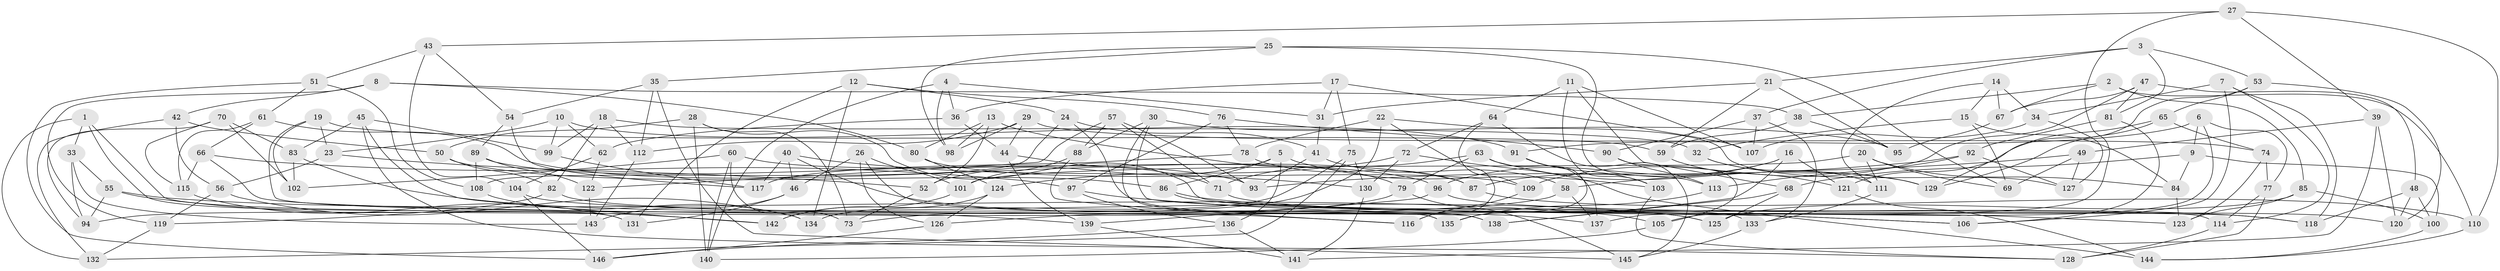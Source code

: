// coarse degree distribution, {4: 0.5588235294117647, 6: 0.3431372549019608, 5: 0.08823529411764706, 3: 0.00980392156862745}
// Generated by graph-tools (version 1.1) at 2025/24/03/03/25 07:24:24]
// undirected, 146 vertices, 292 edges
graph export_dot {
graph [start="1"]
  node [color=gray90,style=filled];
  1;
  2;
  3;
  4;
  5;
  6;
  7;
  8;
  9;
  10;
  11;
  12;
  13;
  14;
  15;
  16;
  17;
  18;
  19;
  20;
  21;
  22;
  23;
  24;
  25;
  26;
  27;
  28;
  29;
  30;
  31;
  32;
  33;
  34;
  35;
  36;
  37;
  38;
  39;
  40;
  41;
  42;
  43;
  44;
  45;
  46;
  47;
  48;
  49;
  50;
  51;
  52;
  53;
  54;
  55;
  56;
  57;
  58;
  59;
  60;
  61;
  62;
  63;
  64;
  65;
  66;
  67;
  68;
  69;
  70;
  71;
  72;
  73;
  74;
  75;
  76;
  77;
  78;
  79;
  80;
  81;
  82;
  83;
  84;
  85;
  86;
  87;
  88;
  89;
  90;
  91;
  92;
  93;
  94;
  95;
  96;
  97;
  98;
  99;
  100;
  101;
  102;
  103;
  104;
  105;
  106;
  107;
  108;
  109;
  110;
  111;
  112;
  113;
  114;
  115;
  116;
  117;
  118;
  119;
  120;
  121;
  122;
  123;
  124;
  125;
  126;
  127;
  128;
  129;
  130;
  131;
  132;
  133;
  134;
  135;
  136;
  137;
  138;
  139;
  140;
  141;
  142;
  143;
  144;
  145;
  146;
  1 -- 132;
  1 -- 135;
  1 -- 33;
  1 -- 131;
  2 -- 85;
  2 -- 38;
  2 -- 110;
  2 -- 67;
  3 -- 81;
  3 -- 21;
  3 -- 37;
  3 -- 53;
  4 -- 36;
  4 -- 140;
  4 -- 98;
  4 -- 31;
  5 -- 52;
  5 -- 86;
  5 -- 136;
  5 -- 103;
  6 -- 105;
  6 -- 91;
  6 -- 77;
  6 -- 9;
  7 -- 106;
  7 -- 118;
  7 -- 34;
  7 -- 114;
  8 -- 119;
  8 -- 38;
  8 -- 80;
  8 -- 42;
  9 -- 100;
  9 -- 68;
  9 -- 84;
  10 -- 91;
  10 -- 23;
  10 -- 62;
  10 -- 99;
  11 -- 107;
  11 -- 103;
  11 -- 68;
  11 -- 64;
  12 -- 134;
  12 -- 76;
  12 -- 24;
  12 -- 131;
  13 -- 52;
  13 -- 79;
  13 -- 80;
  13 -- 98;
  14 -- 111;
  14 -- 67;
  14 -- 34;
  14 -- 15;
  15 -- 32;
  15 -- 84;
  15 -- 69;
  16 -- 87;
  16 -- 96;
  16 -- 138;
  16 -- 121;
  17 -- 31;
  17 -- 107;
  17 -- 36;
  17 -- 75;
  18 -- 82;
  18 -- 32;
  18 -- 99;
  18 -- 112;
  19 -- 138;
  19 -- 102;
  19 -- 23;
  19 -- 59;
  20 -- 69;
  20 -- 84;
  20 -- 111;
  20 -- 101;
  21 -- 95;
  21 -- 31;
  21 -- 59;
  22 -- 78;
  22 -- 73;
  22 -- 116;
  22 -- 127;
  23 -- 52;
  23 -- 56;
  24 -- 133;
  24 -- 41;
  24 -- 108;
  25 -- 69;
  25 -- 98;
  25 -- 35;
  25 -- 113;
  26 -- 138;
  26 -- 46;
  26 -- 101;
  26 -- 126;
  27 -- 39;
  27 -- 43;
  27 -- 110;
  27 -- 137;
  28 -- 50;
  28 -- 73;
  28 -- 114;
  28 -- 140;
  29 -- 112;
  29 -- 74;
  29 -- 98;
  29 -- 44;
  30 -- 95;
  30 -- 106;
  30 -- 135;
  30 -- 88;
  31 -- 41;
  32 -- 111;
  32 -- 129;
  33 -- 143;
  33 -- 94;
  33 -- 55;
  34 -- 107;
  34 -- 127;
  35 -- 112;
  35 -- 54;
  35 -- 145;
  36 -- 62;
  36 -- 44;
  37 -- 133;
  37 -- 90;
  37 -- 107;
  38 -- 95;
  38 -- 59;
  39 -- 49;
  39 -- 141;
  39 -- 120;
  40 -- 130;
  40 -- 46;
  40 -- 117;
  40 -- 125;
  41 -- 58;
  41 -- 93;
  42 -- 56;
  42 -- 50;
  42 -- 132;
  43 -- 51;
  43 -- 54;
  43 -- 104;
  44 -- 71;
  44 -- 139;
  45 -- 128;
  45 -- 142;
  45 -- 83;
  45 -- 99;
  46 -- 131;
  46 -- 143;
  47 -- 81;
  47 -- 109;
  47 -- 67;
  47 -- 48;
  48 -- 120;
  48 -- 100;
  48 -- 118;
  49 -- 127;
  49 -- 58;
  49 -- 69;
  50 -- 82;
  50 -- 86;
  51 -- 61;
  51 -- 108;
  51 -- 146;
  52 -- 73;
  53 -- 129;
  53 -- 65;
  53 -- 120;
  54 -- 89;
  54 -- 117;
  55 -- 105;
  55 -- 94;
  55 -- 142;
  56 -- 119;
  56 -- 134;
  57 -- 71;
  57 -- 122;
  57 -- 88;
  57 -- 93;
  58 -- 137;
  58 -- 94;
  59 -- 121;
  60 -- 102;
  60 -- 73;
  60 -- 140;
  60 -- 96;
  61 -- 115;
  61 -- 66;
  61 -- 87;
  62 -- 104;
  62 -- 122;
  63 -- 129;
  63 -- 79;
  63 -- 71;
  63 -- 137;
  64 -- 72;
  64 -- 109;
  64 -- 145;
  65 -- 129;
  65 -- 74;
  65 -- 121;
  66 -- 97;
  66 -- 139;
  66 -- 115;
  67 -- 95;
  68 -- 138;
  68 -- 125;
  70 -- 83;
  70 -- 115;
  70 -- 102;
  70 -- 94;
  71 -- 118;
  72 -- 130;
  72 -- 124;
  72 -- 144;
  74 -- 123;
  74 -- 77;
  75 -- 132;
  75 -- 134;
  75 -- 130;
  76 -- 97;
  76 -- 78;
  76 -- 90;
  77 -- 128;
  77 -- 114;
  78 -- 117;
  78 -- 87;
  79 -- 145;
  79 -- 126;
  80 -- 124;
  80 -- 109;
  81 -- 92;
  81 -- 106;
  82 -- 137;
  82 -- 119;
  83 -- 102;
  83 -- 125;
  84 -- 123;
  85 -- 100;
  85 -- 123;
  85 -- 125;
  86 -- 123;
  86 -- 118;
  87 -- 110;
  88 -- 101;
  88 -- 116;
  89 -- 108;
  89 -- 122;
  89 -- 93;
  90 -- 113;
  90 -- 105;
  91 -- 135;
  91 -- 103;
  92 -- 93;
  92 -- 127;
  92 -- 113;
  96 -- 139;
  96 -- 120;
  97 -- 136;
  97 -- 106;
  99 -- 117;
  100 -- 144;
  101 -- 142;
  103 -- 128;
  104 -- 146;
  104 -- 116;
  105 -- 140;
  108 -- 134;
  109 -- 116;
  110 -- 144;
  111 -- 133;
  112 -- 143;
  113 -- 135;
  114 -- 128;
  115 -- 131;
  119 -- 132;
  121 -- 144;
  122 -- 143;
  124 -- 142;
  124 -- 126;
  126 -- 146;
  130 -- 141;
  133 -- 145;
  136 -- 141;
  136 -- 146;
  139 -- 141;
}
